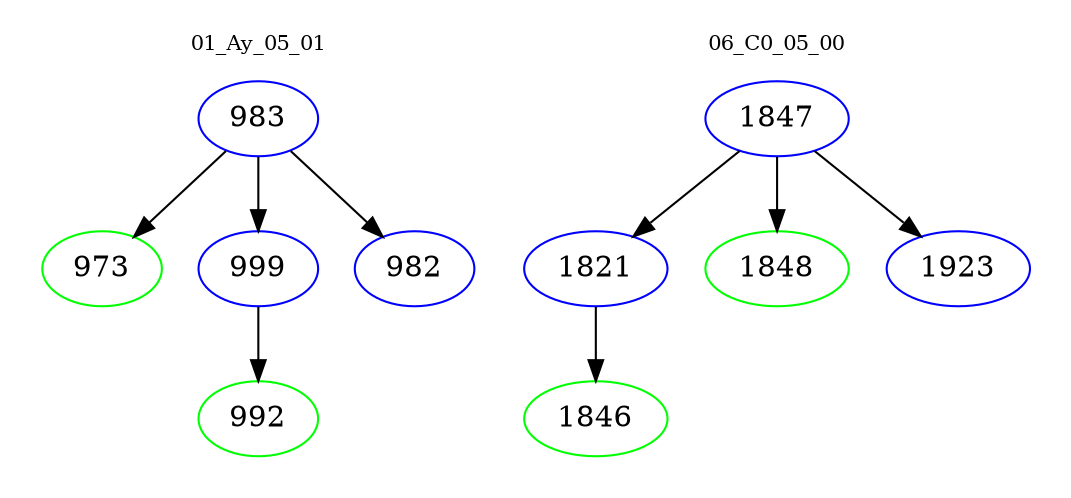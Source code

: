 digraph{
subgraph cluster_0 {
color = white
label = "01_Ay_05_01";
fontsize=10;
T0_983 [label="983", color="blue"]
T0_983 -> T0_973 [color="black"]
T0_973 [label="973", color="green"]
T0_983 -> T0_999 [color="black"]
T0_999 [label="999", color="blue"]
T0_999 -> T0_992 [color="black"]
T0_992 [label="992", color="green"]
T0_983 -> T0_982 [color="black"]
T0_982 [label="982", color="blue"]
}
subgraph cluster_1 {
color = white
label = "06_C0_05_00";
fontsize=10;
T1_1847 [label="1847", color="blue"]
T1_1847 -> T1_1821 [color="black"]
T1_1821 [label="1821", color="blue"]
T1_1821 -> T1_1846 [color="black"]
T1_1846 [label="1846", color="green"]
T1_1847 -> T1_1848 [color="black"]
T1_1848 [label="1848", color="green"]
T1_1847 -> T1_1923 [color="black"]
T1_1923 [label="1923", color="blue"]
}
}
